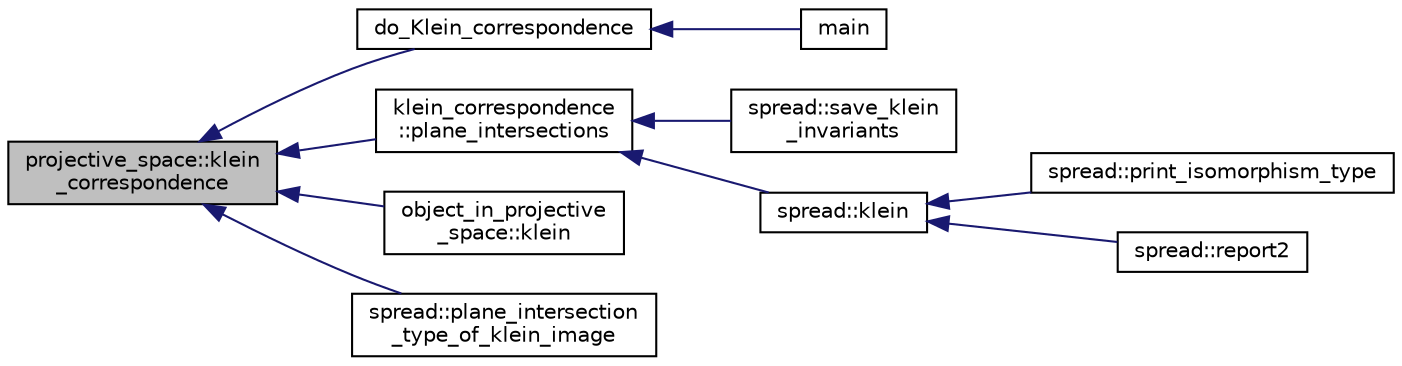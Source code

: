 digraph "projective_space::klein_correspondence"
{
  edge [fontname="Helvetica",fontsize="10",labelfontname="Helvetica",labelfontsize="10"];
  node [fontname="Helvetica",fontsize="10",shape=record];
  rankdir="LR";
  Node2153 [label="projective_space::klein\l_correspondence",height=0.2,width=0.4,color="black", fillcolor="grey75", style="filled", fontcolor="black"];
  Node2153 -> Node2154 [dir="back",color="midnightblue",fontsize="10",style="solid",fontname="Helvetica"];
  Node2154 [label="do_Klein_correspondence",height=0.2,width=0.4,color="black", fillcolor="white", style="filled",URL="$d4/d67/geometry_8h.html#aa91902d79964fdd71e53be264387b285"];
  Node2154 -> Node2155 [dir="back",color="midnightblue",fontsize="10",style="solid",fontname="Helvetica"];
  Node2155 [label="main",height=0.2,width=0.4,color="black", fillcolor="white", style="filled",URL="$d0/d2f/process_8_c.html#a3c04138a5bfe5d72780bb7e82a18e627"];
  Node2153 -> Node2156 [dir="back",color="midnightblue",fontsize="10",style="solid",fontname="Helvetica"];
  Node2156 [label="klein_correspondence\l::plane_intersections",height=0.2,width=0.4,color="black", fillcolor="white", style="filled",URL="$d7/d99/classklein__correspondence.html#a561aa0d3a66d19a10f9945561a5880b5"];
  Node2156 -> Node2157 [dir="back",color="midnightblue",fontsize="10",style="solid",fontname="Helvetica"];
  Node2157 [label="spread::save_klein\l_invariants",height=0.2,width=0.4,color="black", fillcolor="white", style="filled",URL="$da/dc1/classspread.html#af3b0d52e28dec3d6b495e79fcee88a29"];
  Node2156 -> Node2158 [dir="back",color="midnightblue",fontsize="10",style="solid",fontname="Helvetica"];
  Node2158 [label="spread::klein",height=0.2,width=0.4,color="black", fillcolor="white", style="filled",URL="$da/dc1/classspread.html#a5deb643e8dd301ca92d96d409e85c6aa"];
  Node2158 -> Node2159 [dir="back",color="midnightblue",fontsize="10",style="solid",fontname="Helvetica"];
  Node2159 [label="spread::print_isomorphism_type",height=0.2,width=0.4,color="black", fillcolor="white", style="filled",URL="$da/dc1/classspread.html#ac00cfa228f832076e6e5d81319828fa7"];
  Node2158 -> Node2160 [dir="back",color="midnightblue",fontsize="10",style="solid",fontname="Helvetica"];
  Node2160 [label="spread::report2",height=0.2,width=0.4,color="black", fillcolor="white", style="filled",URL="$da/dc1/classspread.html#a543a79e4e7306af291584f53dacbfdd8"];
  Node2153 -> Node2161 [dir="back",color="midnightblue",fontsize="10",style="solid",fontname="Helvetica"];
  Node2161 [label="object_in_projective\l_space::klein",height=0.2,width=0.4,color="black", fillcolor="white", style="filled",URL="$d7/d08/classobject__in__projective__space.html#a5b8beb58d83a6c274b2b8bd2c4e176c1"];
  Node2153 -> Node2162 [dir="back",color="midnightblue",fontsize="10",style="solid",fontname="Helvetica"];
  Node2162 [label="spread::plane_intersection\l_type_of_klein_image",height=0.2,width=0.4,color="black", fillcolor="white", style="filled",URL="$da/dc1/classspread.html#af24965c92b11f083efef562901770e17"];
}
